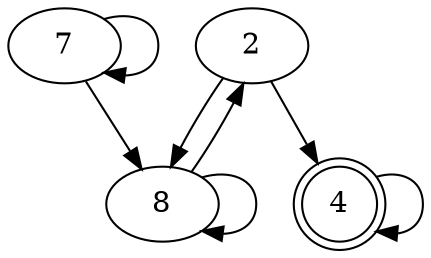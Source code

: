 digraph  {
4 [shape=doublecircle];
7;
8;
2;
4 -> 4  [name="a or b"];
7 -> 7  [name=b];
7 -> 8  [name=a];
8 -> 2  [name=b];
8 -> 8  [name=a];
2 -> 8  [name=a];
2 -> 4  [name=b];
}
